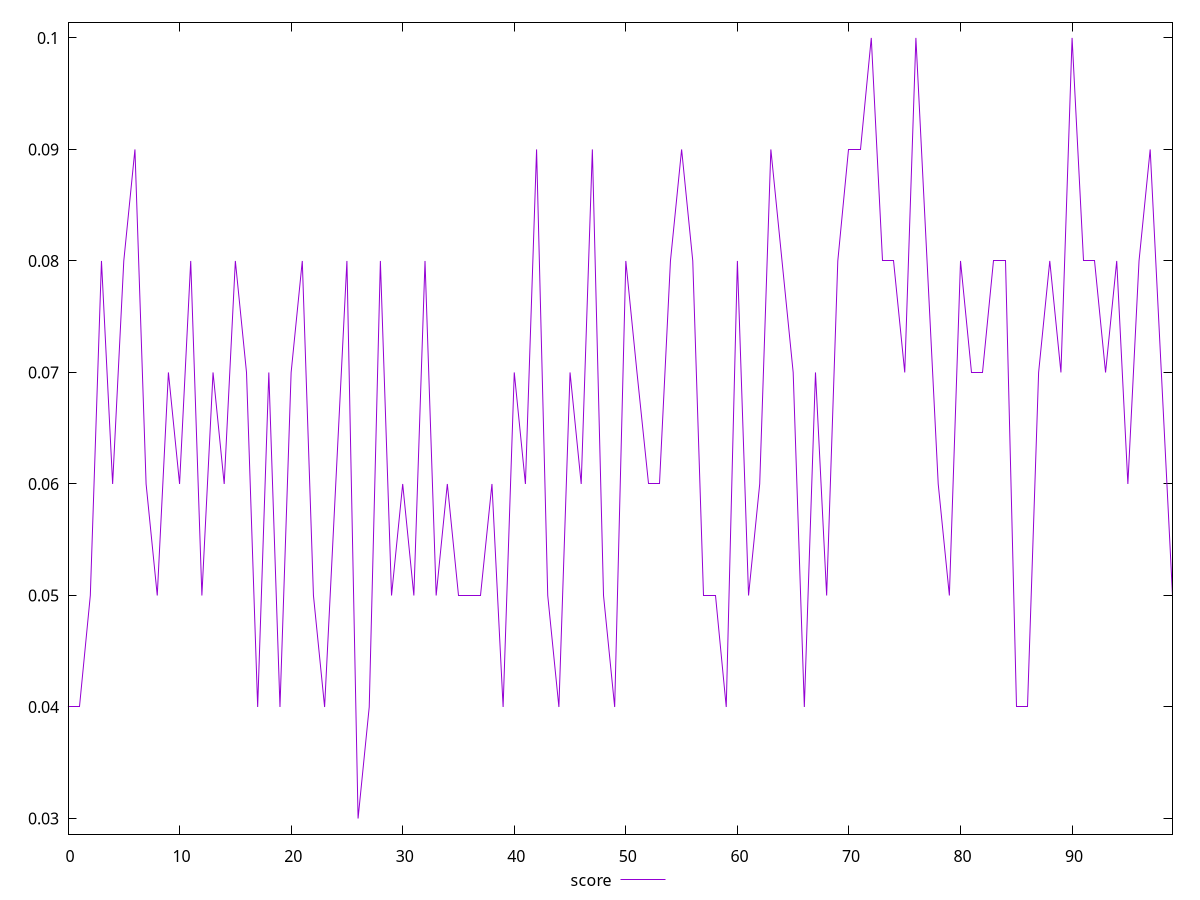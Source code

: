 reset

$score <<EOF
0 0.04
1 0.04
2 0.05
3 0.08
4 0.06
5 0.08
6 0.09
7 0.06
8 0.05
9 0.07
10 0.06
11 0.08
12 0.05
13 0.07
14 0.06
15 0.08
16 0.07
17 0.04
18 0.07
19 0.04
20 0.07
21 0.08
22 0.05
23 0.04
24 0.06
25 0.08
26 0.03
27 0.04
28 0.08
29 0.05
30 0.06
31 0.05
32 0.08
33 0.05
34 0.06
35 0.05
36 0.05
37 0.05
38 0.06
39 0.04
40 0.07
41 0.06
42 0.09
43 0.05
44 0.04
45 0.07
46 0.06
47 0.09
48 0.05
49 0.04
50 0.08
51 0.07
52 0.06
53 0.06
54 0.08
55 0.09
56 0.08
57 0.05
58 0.05
59 0.04
60 0.08
61 0.05
62 0.06
63 0.09
64 0.08
65 0.07
66 0.04
67 0.07
68 0.05
69 0.08
70 0.09
71 0.09
72 0.1
73 0.08
74 0.08
75 0.07
76 0.1
77 0.08
78 0.06
79 0.05
80 0.08
81 0.07
82 0.07
83 0.08
84 0.08
85 0.04
86 0.04
87 0.07
88 0.08
89 0.07
90 0.1
91 0.08
92 0.08
93 0.07
94 0.08
95 0.06
96 0.08
97 0.09
98 0.07
99 0.05
EOF

set key outside below
set xrange [0:99]
set yrange [0.0286:0.1014]
set trange [0.0286:0.1014]
set terminal svg size 640, 500 enhanced background rgb 'white'
set output "report_00013_2021-02-09T12-04-24.940Z/interactive/samples/pages+cached/score/values.svg"

plot $score title "score" with line

reset
